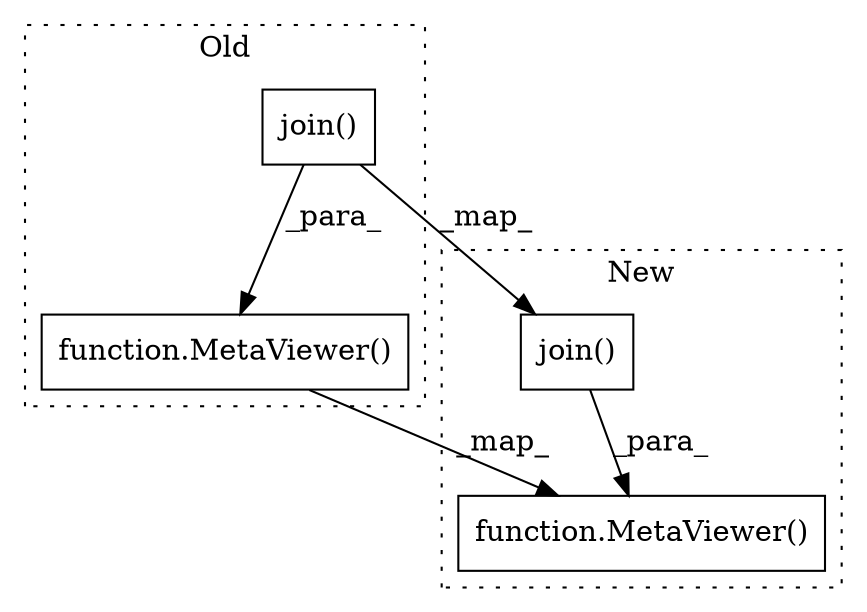 digraph G {
subgraph cluster0 {
1 [label="function.MetaViewer()" a="75" s="1394,1459" l="11,1" shape="box"];
3 [label="join()" a="75" s="1405,1458" l="13,1" shape="box"];
label = "Old";
style="dotted";
}
subgraph cluster1 {
2 [label="function.MetaViewer()" a="75" s="1555,1620" l="11,1" shape="box"];
4 [label="join()" a="75" s="1566,1619" l="13,1" shape="box"];
label = "New";
style="dotted";
}
1 -> 2 [label="_map_"];
3 -> 1 [label="_para_"];
3 -> 4 [label="_map_"];
4 -> 2 [label="_para_"];
}